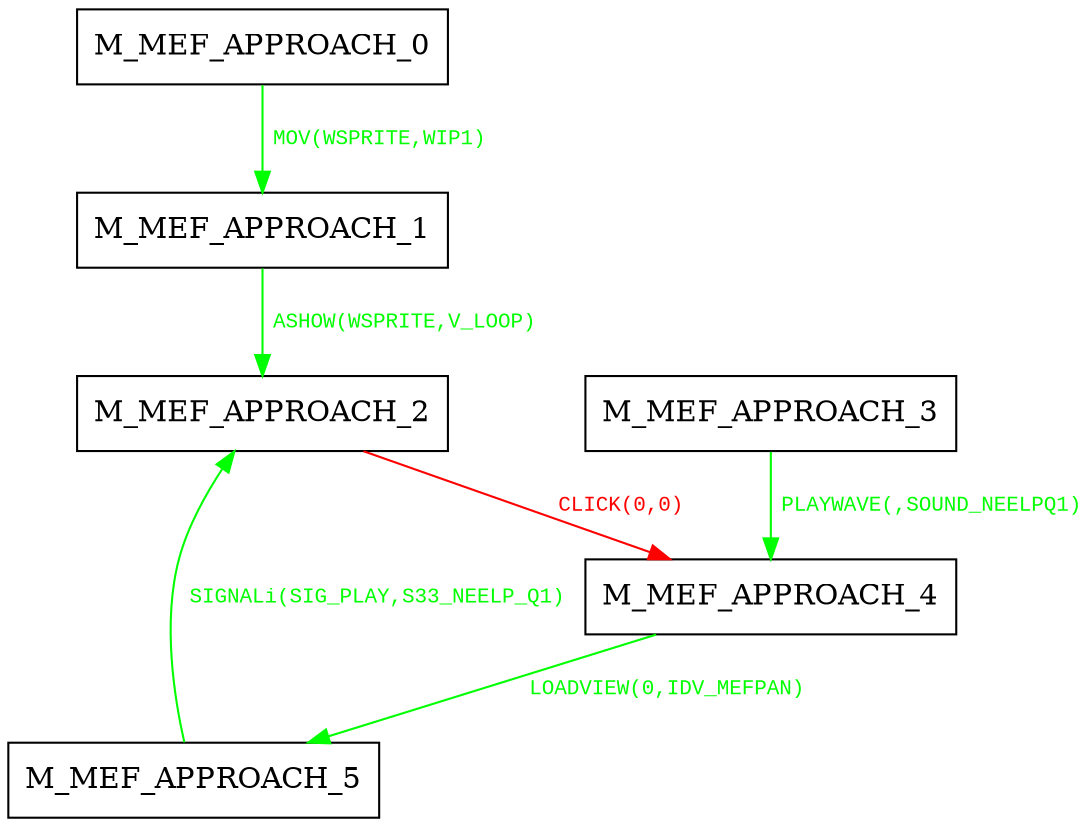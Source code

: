 digraph {
 node [shape=record];
"M_MEF_APPROACH_0" -> "M_MEF_APPROACH_1"[color=green, fontcolor=green, label=< <font face="Courier New" point-size="10">
MOV(WSPRITE,WIP1)<br/>
</font>>];
"M_MEF_APPROACH_1" -> "M_MEF_APPROACH_2"[color=green, fontcolor=green, label=< <font face="Courier New" point-size="10">
ASHOW(WSPRITE,V_LOOP)<br/>
</font>>];
"M_MEF_APPROACH_2" -> "M_MEF_APPROACH_4"[color=red, fontcolor=red, label=< <font face="Courier New" point-size="10">
CLICK(0,0)<br/>
</font>>];
"M_MEF_APPROACH_3" -> "M_MEF_APPROACH_4"[color=green, fontcolor=green, label=< <font face="Courier New" point-size="10">
PLAYWAVE(,SOUND_NEELPQ1)<br/>
</font>>];
"M_MEF_APPROACH_4" -> "M_MEF_APPROACH_5"[color=green, fontcolor=green, label=< <font face="Courier New" point-size="10">
LOADVIEW(0,IDV_MEFPAN)<br/>
</font>>];
"M_MEF_APPROACH_5" -> "M_MEF_APPROACH_2"[color=green, fontcolor=green, label=< <font face="Courier New" point-size="10">
SIGNALi(SIG_PLAY,S33_NEELP_Q1)<br/>
</font>>];
}
